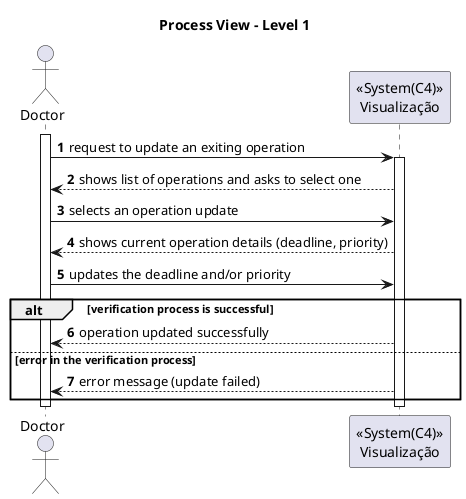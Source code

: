 ﻿@startuml
'https://plantuml.com/sequence-diagram

autonumber
actor Doctor as doc
participant "<<System(C4)>>\nVisualização" as sys
title Process View - Level 1



activate doc

doc -> sys: request to update an exiting operation

activate sys

sys --> doc: shows list of operations and asks to select one
doc -> sys: selects an operation update

sys --> doc: shows current operation details (deadline, priority)
doc -> sys: updates the deadline and/or priority

alt verification process is successful
    sys --> doc: operation updated successfully
else error in the verification process
    sys --> doc: error message (update failed)
end

deactivate sys
deactivate doc

@enduml
